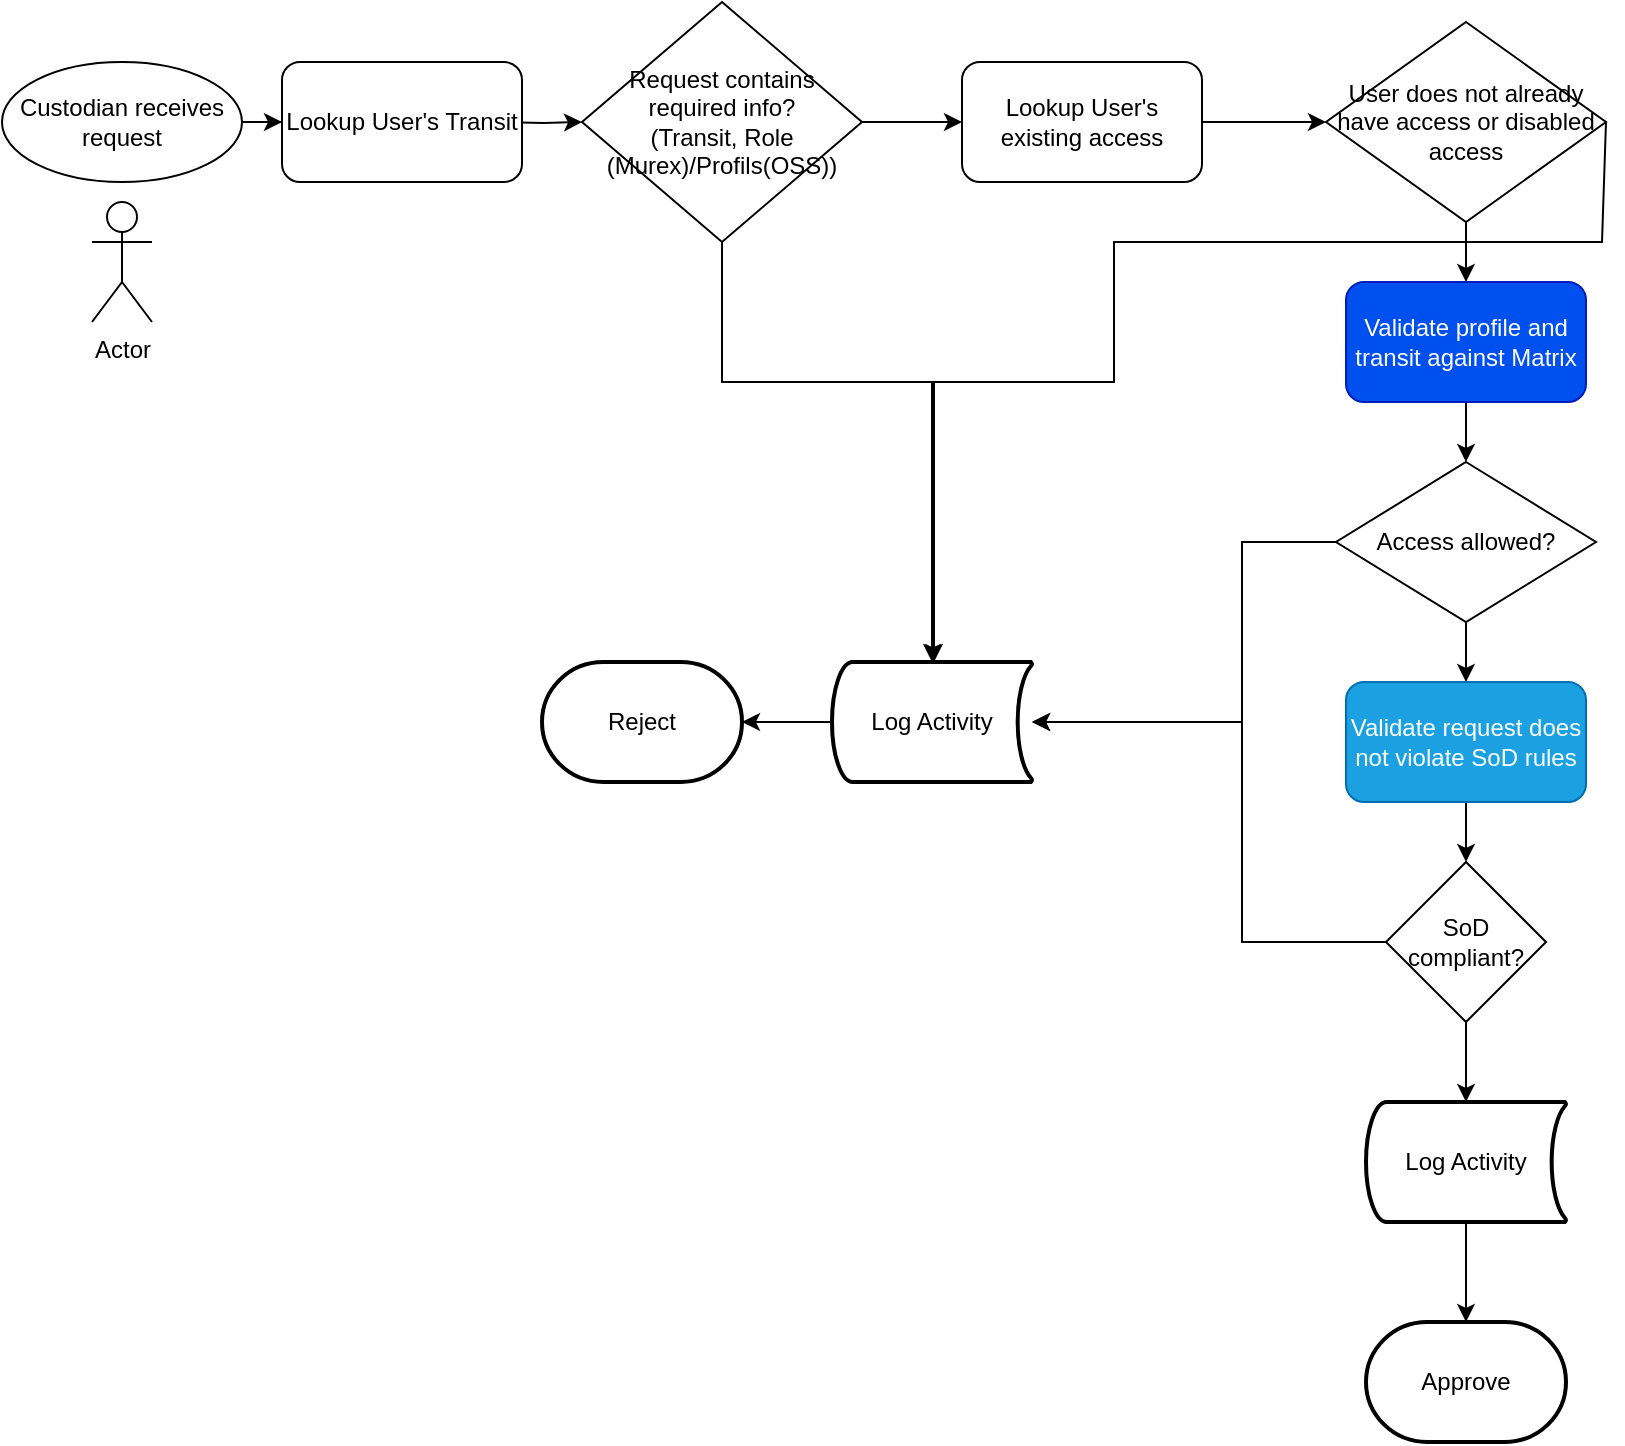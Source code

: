 <mxfile version="28.1.2" pages="3">
  <diagram name="Page-1" id="SLu7DXVCthIox0x1R9XY">
    <mxGraphModel grid="1" page="1" gridSize="10" guides="1" tooltips="1" connect="1" arrows="1" fold="1" pageScale="1" pageWidth="850" pageHeight="1100" math="0" shadow="0">
      <root>
        <mxCell id="0" />
        <mxCell id="1" parent="0" />
        <mxCell id="9U3W19fiR-UsPEiCzLRF-3" value="" style="edgeStyle=orthogonalEdgeStyle;rounded=0;orthogonalLoop=1;jettySize=auto;html=1;" parent="1" edge="1">
          <mxGeometry relative="1" as="geometry">
            <mxPoint x="130" y="110" as="sourcePoint" />
            <mxPoint x="190" y="110" as="targetPoint" />
          </mxGeometry>
        </mxCell>
        <mxCell id="QLk6kvNGUpyDc85TiMKw-9" value="" style="edgeStyle=orthogonalEdgeStyle;rounded=0;orthogonalLoop=1;jettySize=auto;html=1;" parent="1" source="9U3W19fiR-UsPEiCzLRF-8" target="QLk6kvNGUpyDc85TiMKw-7" edge="1">
          <mxGeometry relative="1" as="geometry" />
        </mxCell>
        <mxCell id="9U3W19fiR-UsPEiCzLRF-8" value="Validate profile and transit against Matrix" style="rounded=1;whiteSpace=wrap;html=1;fillColor=#0050ef;fontColor=#ffffff;strokeColor=#001DBC;" parent="1" vertex="1">
          <mxGeometry x="692" y="190" width="120" height="60" as="geometry" />
        </mxCell>
        <mxCell id="QLk6kvNGUpyDc85TiMKw-17" value="" style="edgeStyle=orthogonalEdgeStyle;rounded=0;orthogonalLoop=1;jettySize=auto;html=1;" parent="1" source="9U3W19fiR-UsPEiCzLRF-10" target="QLk6kvNGUpyDc85TiMKw-11" edge="1">
          <mxGeometry relative="1" as="geometry" />
        </mxCell>
        <mxCell id="9U3W19fiR-UsPEiCzLRF-10" value="&lt;div&gt;Validate request does not violate SoD rules&lt;/div&gt;" style="rounded=1;whiteSpace=wrap;html=1;fillColor=#1ba1e2;fontColor=#ffffff;strokeColor=#006EAF;" parent="1" vertex="1">
          <mxGeometry x="692" y="390" width="120" height="60" as="geometry" />
        </mxCell>
        <mxCell id="qO1o0pPvWQCzSCbj-b3q-14" value="" style="edgeStyle=orthogonalEdgeStyle;rounded=0;orthogonalLoop=1;jettySize=auto;html=1;" edge="1" parent="1" source="QLk6kvNGUpyDc85TiMKw-1" target="qO1o0pPvWQCzSCbj-b3q-13">
          <mxGeometry relative="1" as="geometry" />
        </mxCell>
        <mxCell id="QLk6kvNGUpyDc85TiMKw-1" value="Custodian receives request" style="ellipse;whiteSpace=wrap;html=1;" parent="1" vertex="1">
          <mxGeometry x="20" y="80" width="120" height="60" as="geometry" />
        </mxCell>
        <mxCell id="QLk6kvNGUpyDc85TiMKw-4" value="" style="edgeStyle=orthogonalEdgeStyle;rounded=0;orthogonalLoop=1;jettySize=auto;html=1;" parent="1" target="QLk6kvNGUpyDc85TiMKw-3" edge="1">
          <mxGeometry relative="1" as="geometry">
            <mxPoint x="270" y="110" as="sourcePoint" />
          </mxGeometry>
        </mxCell>
        <mxCell id="QLk6kvNGUpyDc85TiMKw-6" value="" style="edgeStyle=orthogonalEdgeStyle;rounded=0;orthogonalLoop=1;jettySize=auto;html=1;" parent="1" source="qO1o0pPvWQCzSCbj-b3q-15" target="QLk6kvNGUpyDc85TiMKw-5" edge="1">
          <mxGeometry relative="1" as="geometry" />
        </mxCell>
        <mxCell id="QLk6kvNGUpyDc85TiMKw-3" value="&lt;div&gt;Request contains required info?&lt;/div&gt;&lt;div&gt;(Transit, Role (Murex)/Profils(OSS))&lt;/div&gt;" style="rhombus;whiteSpace=wrap;html=1;" parent="1" vertex="1">
          <mxGeometry x="310" y="50" width="140" height="120" as="geometry" />
        </mxCell>
        <mxCell id="QLk6kvNGUpyDc85TiMKw-8" value="" style="edgeStyle=orthogonalEdgeStyle;rounded=0;orthogonalLoop=1;jettySize=auto;html=1;" parent="1" source="QLk6kvNGUpyDc85TiMKw-5" target="9U3W19fiR-UsPEiCzLRF-8" edge="1">
          <mxGeometry relative="1" as="geometry" />
        </mxCell>
        <mxCell id="QLk6kvNGUpyDc85TiMKw-5" value="&lt;div&gt;User does not already have access or disabled access&lt;/div&gt;" style="rhombus;whiteSpace=wrap;html=1;" parent="1" vertex="1">
          <mxGeometry x="682" y="60" width="140" height="100" as="geometry" />
        </mxCell>
        <mxCell id="QLk6kvNGUpyDc85TiMKw-10" value="" style="edgeStyle=orthogonalEdgeStyle;rounded=0;orthogonalLoop=1;jettySize=auto;html=1;" parent="1" source="QLk6kvNGUpyDc85TiMKw-7" target="9U3W19fiR-UsPEiCzLRF-10" edge="1">
          <mxGeometry relative="1" as="geometry" />
        </mxCell>
        <mxCell id="QLk6kvNGUpyDc85TiMKw-7" value="Access allowed?" style="rhombus;whiteSpace=wrap;html=1;" parent="1" vertex="1">
          <mxGeometry x="687" y="280" width="130" height="80" as="geometry" />
        </mxCell>
        <mxCell id="qO1o0pPvWQCzSCbj-b3q-2" value="" style="edgeStyle=orthogonalEdgeStyle;rounded=0;orthogonalLoop=1;jettySize=auto;html=1;" edge="1" parent="1" source="QLk6kvNGUpyDc85TiMKw-11" target="_ej89qJS1zoX2ZwEoIMe-3">
          <mxGeometry relative="1" as="geometry">
            <Array as="points">
              <mxPoint x="752" y="640" />
            </Array>
          </mxGeometry>
        </mxCell>
        <mxCell id="QLk6kvNGUpyDc85TiMKw-11" value="SoD compliant?" style="rhombus;whiteSpace=wrap;html=1;" parent="1" vertex="1">
          <mxGeometry x="712" y="480" width="80" height="80" as="geometry" />
        </mxCell>
        <mxCell id="QLk6kvNGUpyDc85TiMKw-15" value="Actor" style="shape=umlActor;verticalLabelPosition=bottom;verticalAlign=top;html=1;outlineConnect=0;" parent="1" vertex="1">
          <mxGeometry x="65" y="150" width="30" height="60" as="geometry" />
        </mxCell>
        <mxCell id="qO1o0pPvWQCzSCbj-b3q-3" value="" style="edgeStyle=orthogonalEdgeStyle;rounded=0;orthogonalLoop=1;jettySize=auto;html=1;" edge="1" parent="1" source="_ej89qJS1zoX2ZwEoIMe-3" target="_ej89qJS1zoX2ZwEoIMe-4">
          <mxGeometry relative="1" as="geometry" />
        </mxCell>
        <mxCell id="_ej89qJS1zoX2ZwEoIMe-3" value="Log Activity" style="strokeWidth=2;html=1;shape=mxgraph.flowchart.stored_data;whiteSpace=wrap;" vertex="1" parent="1">
          <mxGeometry x="702" y="600" width="100" height="60" as="geometry" />
        </mxCell>
        <mxCell id="_ej89qJS1zoX2ZwEoIMe-4" value="Approve" style="strokeWidth=2;html=1;shape=mxgraph.flowchart.terminator;whiteSpace=wrap;" vertex="1" parent="1">
          <mxGeometry x="702" y="710" width="100" height="60" as="geometry" />
        </mxCell>
        <mxCell id="qO1o0pPvWQCzSCbj-b3q-10" value="" style="edgeStyle=orthogonalEdgeStyle;rounded=0;orthogonalLoop=1;jettySize=auto;html=1;" edge="1" parent="1" source="qO1o0pPvWQCzSCbj-b3q-4" target="qO1o0pPvWQCzSCbj-b3q-5">
          <mxGeometry relative="1" as="geometry" />
        </mxCell>
        <mxCell id="qO1o0pPvWQCzSCbj-b3q-4" value="Log Activity" style="strokeWidth=2;html=1;shape=mxgraph.flowchart.stored_data;whiteSpace=wrap;" vertex="1" parent="1">
          <mxGeometry x="435" y="380" width="100" height="60" as="geometry" />
        </mxCell>
        <mxCell id="qO1o0pPvWQCzSCbj-b3q-5" value="&lt;div&gt;Reject&lt;/div&gt;" style="strokeWidth=2;html=1;shape=mxgraph.flowchart.terminator;whiteSpace=wrap;" vertex="1" parent="1">
          <mxGeometry x="290" y="380" width="100" height="60" as="geometry" />
        </mxCell>
        <mxCell id="qO1o0pPvWQCzSCbj-b3q-8" value="" style="endArrow=classic;html=1;rounded=0;exitX=0.5;exitY=1;exitDx=0;exitDy=0;entryX=0.5;entryY=0;entryDx=0;entryDy=0;entryPerimeter=0;" edge="1" parent="1" source="QLk6kvNGUpyDc85TiMKw-3" target="qO1o0pPvWQCzSCbj-b3q-4">
          <mxGeometry width="50" height="50" relative="1" as="geometry">
            <mxPoint x="390" y="210" as="sourcePoint" />
            <mxPoint x="530" y="320" as="targetPoint" />
            <Array as="points">
              <mxPoint x="380" y="240" />
              <mxPoint x="485" y="240" />
            </Array>
          </mxGeometry>
        </mxCell>
        <mxCell id="qO1o0pPvWQCzSCbj-b3q-9" value="" style="endArrow=classic;html=1;rounded=0;exitX=1;exitY=0.5;exitDx=0;exitDy=0;entryX=0.5;entryY=0;entryDx=0;entryDy=0;entryPerimeter=0;" edge="1" parent="1" source="QLk6kvNGUpyDc85TiMKw-5">
          <mxGeometry width="50" height="50" relative="1" as="geometry">
            <mxPoint x="576" y="160" as="sourcePoint" />
            <mxPoint x="486" y="380" as="targetPoint" />
            <Array as="points">
              <mxPoint x="820" y="170" />
              <mxPoint x="576" y="170" />
              <mxPoint x="576" y="240" />
              <mxPoint x="486" y="240" />
            </Array>
          </mxGeometry>
        </mxCell>
        <mxCell id="qO1o0pPvWQCzSCbj-b3q-11" value="" style="endArrow=classic;html=1;rounded=0;exitX=0;exitY=0.5;exitDx=0;exitDy=0;" edge="1" parent="1" source="QLk6kvNGUpyDc85TiMKw-7" target="qO1o0pPvWQCzSCbj-b3q-4">
          <mxGeometry width="50" height="50" relative="1" as="geometry">
            <mxPoint x="630" y="240" as="sourcePoint" />
            <mxPoint x="680" y="190" as="targetPoint" />
            <Array as="points">
              <mxPoint x="640" y="320" />
              <mxPoint x="640" y="410" />
            </Array>
          </mxGeometry>
        </mxCell>
        <mxCell id="qO1o0pPvWQCzSCbj-b3q-12" value="" style="endArrow=classic;html=1;rounded=0;exitX=0;exitY=0.5;exitDx=0;exitDy=0;" edge="1" parent="1" source="QLk6kvNGUpyDc85TiMKw-11" target="qO1o0pPvWQCzSCbj-b3q-4">
          <mxGeometry width="50" height="50" relative="1" as="geometry">
            <mxPoint x="630" y="420" as="sourcePoint" />
            <mxPoint x="640" y="390" as="targetPoint" />
            <Array as="points">
              <mxPoint x="640" y="520" />
              <mxPoint x="640" y="410" />
            </Array>
          </mxGeometry>
        </mxCell>
        <mxCell id="qO1o0pPvWQCzSCbj-b3q-13" value="Lookup User&#39;s Transit" style="rounded=1;whiteSpace=wrap;html=1;" vertex="1" parent="1">
          <mxGeometry x="160" y="80" width="120" height="60" as="geometry" />
        </mxCell>
        <mxCell id="qO1o0pPvWQCzSCbj-b3q-16" value="" style="edgeStyle=orthogonalEdgeStyle;rounded=0;orthogonalLoop=1;jettySize=auto;html=1;" edge="1" parent="1" source="QLk6kvNGUpyDc85TiMKw-3" target="qO1o0pPvWQCzSCbj-b3q-15">
          <mxGeometry relative="1" as="geometry">
            <mxPoint x="450" y="110" as="sourcePoint" />
            <mxPoint x="682" y="110" as="targetPoint" />
          </mxGeometry>
        </mxCell>
        <mxCell id="qO1o0pPvWQCzSCbj-b3q-15" value="Lookup User&#39;s existing access" style="rounded=1;whiteSpace=wrap;html=1;" vertex="1" parent="1">
          <mxGeometry x="500" y="80" width="120" height="60" as="geometry" />
        </mxCell>
      </root>
    </mxGraphModel>
  </diagram>
  <diagram id="JQJtrtzLH4kyBFDLfcLH" name="Page-2">
    <mxGraphModel dx="1426" dy="802" grid="1" gridSize="10" guides="1" tooltips="1" connect="1" arrows="1" fold="1" page="1" pageScale="1" pageWidth="850" pageHeight="1100" math="0" shadow="0">
      <root>
        <mxCell id="0" />
        <mxCell id="1" parent="0" />
        <mxCell id="_BwGVy0RAUE7Yi0t-pad-1" value="Validate profile and transit against Matrix" style="rounded=1;whiteSpace=wrap;html=1;" parent="1" vertex="1">
          <mxGeometry x="50" y="50" width="120" height="60" as="geometry" />
        </mxCell>
      </root>
    </mxGraphModel>
  </diagram>
  <diagram id="uh4f2c5DlTu-AB6Bqlpe" name="Page-3">
    <mxGraphModel grid="1" page="1" gridSize="10" guides="1" tooltips="1" connect="1" arrows="1" fold="1" pageScale="1" pageWidth="850" pageHeight="1100" math="0" shadow="0">
      <root>
        <mxCell id="0" />
        <mxCell id="1" parent="0" />
        <mxCell id="0F7NTiPgnS7VSmyrqQKM-1" value="&lt;div&gt;Validate request does not violate SoD rules&lt;/div&gt;" style="rounded=1;whiteSpace=wrap;html=1;" vertex="1" parent="1">
          <mxGeometry x="70" y="70" width="120" height="60" as="geometry" />
        </mxCell>
      </root>
    </mxGraphModel>
  </diagram>
</mxfile>
